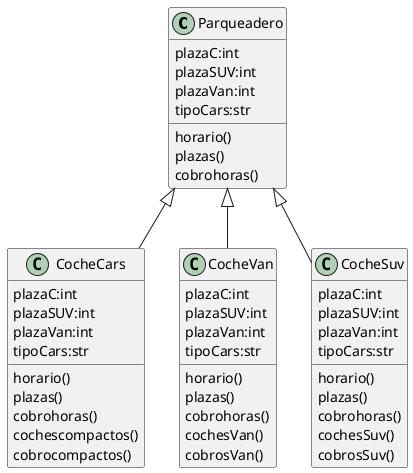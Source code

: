 @startuml
class Parqueadero{
plazaC:int
plazaSUV:int
plazaVan:int
tipoCars:str
horario()
plazas()
cobrohoras()
}
class CocheCars{
plazaC:int
plazaSUV:int
plazaVan:int
tipoCars:str
horario()
plazas()
cobrohoras()
cochescompactos()
cobrocompactos()
}
class CocheVan{
plazaC:int
plazaSUV:int
plazaVan:int
tipoCars:str
horario()
plazas()
cobrohoras()
cochesVan()
cobrosVan()
}
class CocheSuv{
plazaC:int
plazaSUV:int
plazaVan:int
tipoCars:str
horario()
plazas()
cobrohoras()
cochesSuv()
cobrosSuv()

}

Parqueadero <|-- CocheCars
Parqueadero <|-- CocheVan
Parqueadero <|-- CocheSuv

@enduml